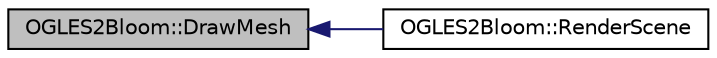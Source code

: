 digraph "OGLES2Bloom::DrawMesh"
{
  edge [fontname="Helvetica",fontsize="10",labelfontname="Helvetica",labelfontsize="10"];
  node [fontname="Helvetica",fontsize="10",shape=record];
  rankdir="LR";
  Node1 [label="OGLES2Bloom::DrawMesh",height=0.2,width=0.4,color="black", fillcolor="grey75", style="filled", fontcolor="black"];
  Node1 -> Node2 [dir="back",color="midnightblue",fontsize="10",style="solid",fontname="Helvetica"];
  Node2 [label="OGLES2Bloom::RenderScene",height=0.2,width=0.4,color="black", fillcolor="white", style="filled",URL="$class_o_g_l_e_s2_bloom.html#aae13baa51749f6c6d107264678b3a774"];
}

